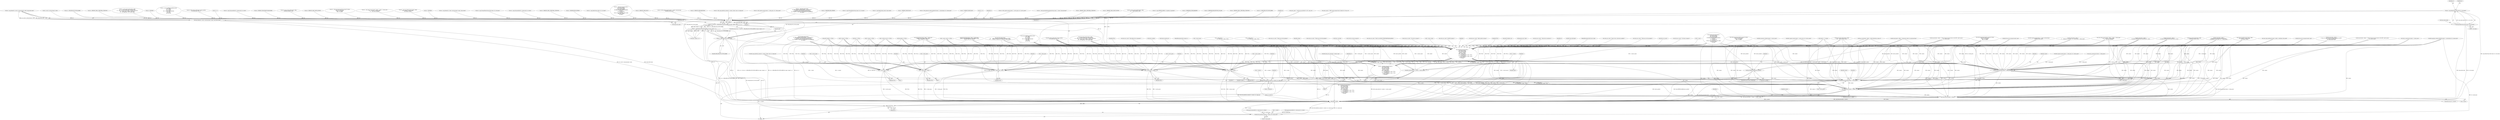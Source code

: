digraph "0_heimdal_1a6a6e462dc2ac6111f9e02c6852ddec4849b887@API" {
"1002121" [label="(Call,ret = copy_Realm(&rep.ticket.realm, &r->ek.srealm))"];
"1002123" [label="(Call,copy_Realm(&rep.ticket.realm, &r->ek.srealm))"];
"1001074" [label="(Call,copy_Realm(&r->server->entry.principal->realm, &rep.ticket.realm))"];
"1002491" [label="(Call,ret != 0)"];
"1002490" [label="(Call,ret != 0 && ret != HDB_ERR_NOT_FOUND_HERE && reply->length == 0)"];
"1002495" [label="(Call,ret != HDB_ERR_NOT_FOUND_HERE)"];
"1002494" [label="(Call,ret != HDB_ERR_NOT_FOUND_HERE && reply->length == 0)"];
"1002506" [label="(Call,_kdc_fast_mk_error(context, r,\n \t\t\t\t &error_method,\n \t\t\t\t r->armor_crypto,\n \t\t\t\t &req->req_body,\n \t\t\t\t ret, r->e_text,\n \t\t\t\t r->server_princ,\n\t\t\t\t r->client_princ ?\n                                     &r->client_princ->name : NULL,\n\t\t\t\t r->client_princ ?\n                                     &r->client_princ->realm : NULL,\n \t\t\t\t NULL, NULL,\n \t\t\t\t reply))"];
"1002504" [label="(Call,ret = _kdc_fast_mk_error(context, r,\n \t\t\t\t &error_method,\n \t\t\t\t r->armor_crypto,\n \t\t\t\t &req->req_body,\n \t\t\t\t ret, r->e_text,\n \t\t\t\t r->server_princ,\n\t\t\t\t r->client_princ ?\n                                     &r->client_princ->name : NULL,\n\t\t\t\t r->client_princ ?\n                                     &r->client_princ->realm : NULL,\n \t\t\t\t NULL, NULL,\n \t\t\t\t reply))"];
"1002696" [label="(Return,return ret;)"];
"1002573" [label="(Call,free_METHOD_DATA(&error_method))"];
"1002592" [label="(Call,krb5_free_principal(context, r->client_princ))"];
"1002621" [label="(Call,krb5_free_principal(context, r->server_princ))"];
"1002649" [label="(Call,_kdc_free_ent(context, r->client))"];
"1002658" [label="(Call,_kdc_free_ent(context, r->server))"];
"1002597" [label="(Call,r->client_princ = NULL)"];
"1002611" [label="(Call,r->client_name = NULL)"];
"1002626" [label="(Call,r->server_princ = NULL)"];
"1002640" [label="(Call,r->server_name = NULL)"];
"1002668" [label="(Call,krb5_crypto_destroy(r->context, r->armor_crypto))"];
"1002680" [label="(Call,krb5_free_keyblock_contents(r->context, &r->reply_key))"];
"1002688" [label="(Call,krb5_free_keyblock_contents(r->context, &r->session_key))"];
"1002675" [label="(Call,r->armor_crypto = NULL)"];
"1002549" [label="(Identifier,reply)"];
"1000778" [label="(Call,ret = krb5_padata_add(context, &error_method,\n\t\t\t\t  pat[n].type, NULL, 0))"];
"1002620" [label="(Block,)"];
"1002599" [label="(Identifier,r)"];
"1002547" [label="(Identifier,NULL)"];
"1002496" [label="(Identifier,ret)"];
"1002503" [label="(Block,)"];
"1002668" [label="(Call,krb5_crypto_destroy(r->context, r->armor_crypto))"];
"1000270" [label="(Call,kdc_log(context, config, 0,\n\t\t\"AS-REQ malformed server name from %s\", from))"];
"1002124" [label="(Call,&rep.ticket.realm)"];
"1000868" [label="(Call,ckey == NULL)"];
"1002592" [label="(Call,krb5_free_principal(context, r->client_princ))"];
"1000945" [label="(Call,_kdc_get_preferred_key(context, config,\n\t\t\t\t r->server, r->server_name,\n\t\t\t\t &setype, &skey))"];
"1002630" [label="(Identifier,NULL)"];
"1000131" [label="(Block,)"];
"1001284" [label="(Call,_kdc_check_addresses(context, config, b->addresses, from_addr))"];
"1002495" [label="(Call,ret != HDB_ERR_NOT_FOUND_HERE)"];
"1000568" [label="(Call,ret = KRB5KDC_ERR_S_PRINCIPAL_UNKNOWN)"];
"1001190" [label="(Call,ret = KRB5KDC_ERR_POLICY)"];
"1002504" [label="(Call,ret = _kdc_fast_mk_error(context, r,\n \t\t\t\t &error_method,\n \t\t\t\t r->armor_crypto,\n \t\t\t\t &req->req_body,\n \t\t\t\t ret, r->e_text,\n \t\t\t\t r->server_princ,\n\t\t\t\t r->client_princ ?\n                                     &r->client_princ->name : NULL,\n\t\t\t\t r->client_princ ?\n                                     &r->client_princ->realm : NULL,\n \t\t\t\t NULL, NULL,\n \t\t\t\t reply))"];
"1000253" [label="(Call,ret == 0)"];
"1000355" [label="(Call,kdc_log(context, config, 0, \"Anonymous ticket w/o anonymous flag\"))"];
"1002593" [label="(Identifier,context)"];
"1002492" [label="(Identifier,ret)"];
"1002192" [label="(Call,krb5_generate_random_keyblock(context, r->sessionetype, &r->session_key))"];
"1002647" [label="(Identifier,r)"];
"1001075" [label="(Call,&r->server->entry.principal->realm)"];
"1002238" [label="(Call,copy_EncryptionKey(&r->session_key, &r->ek.key))"];
"1000256" [label="(Call,ret = krb5_unparse_name(context, r->server_princ, &r->server_name))"];
"1001048" [label="(Call,ret = _krb5_principal2principalname(&rep.cname, r->client->entry.principal))"];
"1000377" [label="(Call,ret = KRB5KDC_ERR_C_PRINCIPAL_UNKNOWN)"];
"1002216" [label="(Call,ret = KRB5KDC_ERR_CLIENT_NOTYET)"];
"1000406" [label="(Call,kdc_log(context, config, 5, \"client %s does not have secrets at this KDC, need to proxy\",\n\t\tr->client_name))"];
"1002689" [label="(Call,r->context)"];
"1002696" [label="(Return,return ret;)"];
"1000842" [label="(Call,ret = get_pa_etype_info2(context, config,\n\t\t\t\t     &error_method, ckey))"];
"1002635" [label="(Block,)"];
"1000427" [label="(Call,krb5_unparse_name(context, r->client->entry.principal,\n\t\t\t\t&fixed_client_name))"];
"1002498" [label="(Call,reply->length == 0)"];
"1002640" [label="(Call,r->server_name = NULL)"];
"1002697" [label="(Identifier,ret)"];
"1002612" [label="(Call,r->client_name)"];
"1001292" [label="(Call,_kdc_set_e_text(r, \"Bad address list in requested\"))"];
"1000796" [label="(Call,_kdc_find_etype(context,\n\t\t\t      config->preauth_use_strongest_session_key, TRUE,\n\t\t\t      r->client, b->etype.val, b->etype.len, NULL, &ckey))"];
"1002641" [label="(Call,r->server_name)"];
"1002274" [label="(Call,ret = copy_METHOD_DATA(&r->outpadata, rep.padata))"];
"1000844" [label="(Call,get_pa_etype_info2(context, config,\n\t\t\t\t     &error_method, ckey))"];
"1002509" [label="(Call,&error_method)"];
"1001295" [label="(Call,ret = KRB5KRB_AP_ERR_BADADDR)"];
"1002122" [label="(Identifier,ret)"];
"1002604" [label="(Identifier,r)"];
"1002651" [label="(Call,r->client)"];
"1002601" [label="(Identifier,NULL)"];
"1000855" [label="(Call,require_preauth_p(r))"];
"1002479" [label="(Call,ret = KRB5KRB_ERR_RESPONSE_TOO_BIG)"];
"1000126" [label="(MethodParameterIn,kdc_request_t r)"];
"1000509" [label="(Call,ret = KRB5KDC_ERR_C_PRINCIPAL_UNKNOWN)"];
"1002321" [label="(Call,_kdc_add_KRB5SignedPath(context,\n\t\t\t\t  config,\n\t\t\t\t  r->server,\n\t\t\t\t  setype,\n\t\t\t\t  r->client->entry.principal,\n\t\t\t\t  NULL,\n\t\t\t\t  NULL,\n\t\t\t\t  &r->et))"];
"1002137" [label="(Identifier,ret)"];
"1000360" [label="(Call,ret = KRB5KDC_ERR_C_PRINCIPAL_UNKNOWN)"];
"1002411" [label="(Call,ret = _kdc_encode_reply(context, config,\n\t\t\t    r->armor_crypto, req->req_body.nonce,\n\t\t\t    &rep, &r->et, &r->ek, setype, r->server->entry.kvno,\n\t\t\t    &skey->key, r->client->entry.kvno,\n\t\t\t    &r->reply_key, 0, &r->e_text, reply))"];
"1000574" [label="(Call,_kdc_find_etype(context,\n\t\t\t  krb5_principal_is_krbtgt(context, r->server_princ) ?\n\t\t\t  config->tgt_use_strongest_session_key :\n\t\t\t  config->svc_use_strongest_session_key, FALSE,\n\t\t\t  r->client, b->etype.val, b->etype.len, &r->sessionetype,\n\t\t\t  NULL))"];
"1002574" [label="(Call,&error_method)"];
"1002405" [label="(Call,krb5_free_error_message(r->context, msg))"];
"1002270" [label="(Call,ret = ENOMEM)"];
"1002522" [label="(Call,r->server_princ)"];
"1000239" [label="(Call,_krb5_principalname2krb5_principal (context,\n\t\t\t\t\t\t  &r->server_princ,\n\t\t\t\t\t\t  *(b->sname),\n\t\t\t\t\t\t  b->realm))"];
"1002680" [label="(Call,krb5_free_keyblock_contents(r->context, &r->reply_key))"];
"1002491" [label="(Call,ret != 0)"];
"1002656" [label="(Identifier,r)"];
"1002623" [label="(Call,r->server_princ)"];
"1002665" [label="(Identifier,r)"];
"1002525" [label="(Call,r->client_princ ?\n                                     &r->client_princ->name : NULL)"];
"1002597" [label="(Call,r->client_princ = NULL)"];
"1002690" [label="(Identifier,r)"];
"1001074" [label="(Call,copy_Realm(&r->server->entry.principal->realm, &rep.ticket.realm))"];
"1000455" [label="(Call,_kdc_fast_mk_error(context, r,\n\t\t\t\t &error_method,\n\t\t\t\t r->armor_crypto,\n\t\t\t\t &req->req_body,\n\t\t\t\t KRB5_KDC_ERR_WRONG_REALM,\n\t\t\t\t NULL,\n\t\t\t\t r->server_princ,\n\t\t\t\t NULL,\n\t\t\t\t &r->client->entry.principal->realm,\n\t\t\t\t NULL, NULL,\n\t\t\t\t reply))"];
"1002536" [label="(Call,r->client_princ ?\n                                     &r->client_princ->realm : NULL)"];
"1002319" [label="(Call,ret = _kdc_add_KRB5SignedPath(context,\n\t\t\t\t  config,\n\t\t\t\t  r->server,\n\t\t\t\t  setype,\n\t\t\t\t  r->client->entry.principal,\n\t\t\t\t  NULL,\n\t\t\t\t  NULL,\n\t\t\t\t  &r->et))"];
"1001275" [label="(Call,_kdc_set_e_text(r, \"Ticket may not be postdate\"))"];
"1002606" [label="(Block,)"];
"1000533" [label="(Call,ret == HDB_ERR_NOT_FOUND_HERE)"];
"1000133" [label="(Call,context = r->context)"];
"1000652" [label="(Call,pat[n].validate == NULL)"];
"1002675" [label="(Call,r->armor_crypto = NULL)"];
"1002489" [label="(ControlStructure,if (ret != 0 && ret != HDB_ERR_NOT_FOUND_HERE && reply->length == 0))"];
"1002598" [label="(Call,r->client_princ)"];
"1002507" [label="(Identifier,context)"];
"1002497" [label="(Identifier,HDB_ERR_NOT_FOUND_HERE)"];
"1000312" [label="(Call,krb5_unparse_name(context, r->client_princ, &r->client_name))"];
"1002622" [label="(Identifier,context)"];
"1000711" [label="(Call,ret != 0)"];
"1001187" [label="(Call,_kdc_set_e_text(r, \"Ticket may not be forwardable\"))"];
"1002514" [label="(Call,&req->req_body)"];
"1002220" [label="(Call,ret = copy_EncryptionKey(&r->session_key, &r->et.key))"];
"1002660" [label="(Call,r->server)"];
"1002698" [label="(MethodReturn,RET)"];
"1000860" [label="(Call,ret = KRB5KDC_ERR_PREAUTH_REQUIRED)"];
"1000192" [label="(Call,_kdc_fast_unwrap_request(r))"];
"1000278" [label="(Call,b->cname == NULL)"];
"1000831" [label="(Call,ret = get_pa_etype_info(context, config,\n\t\t\t\t\t&error_method, ckey))"];
"1002591" [label="(Block,)"];
"1002684" [label="(Call,&r->reply_key)"];
"1000383" [label="(Call,_kdc_db_fetch(context, config, r->client_princ,\n\t\t\tHDB_F_GET_CLIENT | flags, NULL,\n\t\t\t&r->clientdb, &r->client))"];
"1002650" [label="(Identifier,context)"];
"1002399" [label="(Call,_kdc_r_log(r, 0, \"add_enc_pa_rep failed: %s: %d\", msg, ret))"];
"1002553" [label="(JumpTarget,out2:)"];
"1000863" [label="(Call,_kdc_set_e_text(r, \"Need to use PA-ENC-TIMESTAMP/PA-PK-AS-REQ\"))"];
"1002569" [label="(ControlStructure,if (error_method.len))"];
"1002264" [label="(Call,rep.padata == NULL)"];
"1002692" [label="(Call,&r->session_key)"];
"1000889" [label="(Call,krb5_copy_keyblock_contents(r->context, &ckey->key, &r->reply_key))"];
"1002669" [label="(Call,r->context)"];
"1002682" [label="(Identifier,r)"];
"1000294" [label="(Call,_krb5_principalname2krb5_principal (context,\n\t\t\t\t\t\t  &r->client_princ,\n\t\t\t\t\t\t  *(b->cname),\n\t\t\t\t\t\t  b->realm))"];
"1002490" [label="(Call,ret != 0 && ret != HDB_ERR_NOT_FOUND_HERE && reply->length == 0)"];
"1002344" [label="(Call,log_as_req(context, config, r->reply_key.keytype, setype, b))"];
"1000675" [label="(Call,kdc_log(context, config, 5,\n\t\t    \"Looking for %s pa-data -- %s\", pat[n].name, r->client_name))"];
"1000872" [label="(Call,ret = KRB5KDC_ERR_CLIENT_NOTYET)"];
"1000292" [label="(Call,ret = _krb5_principalname2krb5_principal (context,\n\t\t\t\t\t\t  &r->client_princ,\n\t\t\t\t\t\t  *(b->cname),\n\t\t\t\t\t\t  b->realm))"];
"1000232" [label="(Call,_kdc_set_e_text(r, \"No server in request\"))"];
"1002645" [label="(ControlStructure,if (r->client))"];
"1000324" [label="(Call,kdc_log(context, config, 0,\n\t\t\"AS-REQ malformed client name from %s\", from))"];
"1000920" [label="(Call,ret = _kdc_check_access(context, config, r->client, r->client_name,\n\t\t\t    r->server, r->server_name,\n\t\t\t    req, &error_method))"];
"1002649" [label="(Call,_kdc_free_ent(context, r->client))"];
"1000943" [label="(Call,ret = _kdc_get_preferred_key(context, config,\n\t\t\t\t r->server, r->server_name,\n\t\t\t\t &setype, &skey))"];
"1002511" [label="(Call,r->armor_crypto)"];
"1001708" [label="(Call,ret = ENOMEM)"];
"1002618" [label="(Identifier,r)"];
"1000577" [label="(Call,krb5_principal_is_krbtgt(context, r->server_princ))"];
"1002659" [label="(Identifier,context)"];
"1000993" [label="(Call,_kdc_set_e_text(r, \"Bad KDC options\"))"];
"1001028" [label="(Call,ret = copy_Realm(&r->client->entry.principal->realm, &rep.crealm))"];
"1002139" [label="(Call,ret = copy_PrincipalName(&rep.ticket.sname, &r->ek.sname))"];
"1002236" [label="(Call,ret = copy_EncryptionKey(&r->session_key, &r->ek.key))"];
"1000197" [label="(Call,_kdc_r_log(r, 0, \"FAST unwrap request from %s failed: %d\", from, ret))"];
"1002508" [label="(Identifier,r)"];
"1000662" [label="(Call,r->armor_crypto == NULL)"];
"1000369" [label="(Call,kdc_log(context, config, 0,\n\t\t\"Request for a anonymous ticket with non \"\n\t\t\"anonymous client name: %s\", r->client_name))"];
"1002594" [label="(Call,r->client_princ)"];
"1002493" [label="(Literal,0)"];
"1000229" [label="(Call,ret = KRB5KRB_ERR_GENERIC)"];
"1002611" [label="(Call,r->client_name = NULL)"];
"1001315" [label="(Call,ret = copy_Realm(&rep.crealm, &r->et.crealm))"];
"1002579" [label="(Identifier,r)"];
"1002679" [label="(Identifier,NULL)"];
"1001072" [label="(Call,ret = copy_Realm(&r->server->entry.principal->realm, &rep.ticket.realm))"];
"1002500" [label="(Identifier,reply)"];
"1002482" [label="(Call,_kdc_set_e_text(r, \"Reply packet too large\"))"];
"1002628" [label="(Identifier,r)"];
"1002654" [label="(ControlStructure,if (r->server))"];
"1002548" [label="(Identifier,NULL)"];
"1000707" [label="(Call,pat[n].validate(r, pa))"];
"1000453" [label="(Call,ret = _kdc_fast_mk_error(context, r,\n\t\t\t\t &error_method,\n\t\t\t\t r->armor_crypto,\n\t\t\t\t &req->req_body,\n\t\t\t\t KRB5_KDC_ERR_WRONG_REALM,\n\t\t\t\t NULL,\n\t\t\t\t r->server_princ,\n\t\t\t\t NULL,\n\t\t\t\t &r->client->entry.principal->realm,\n\t\t\t\t NULL, NULL,\n\t\t\t\t reply))"];
"1001234" [label="(Call,ret = KRB5KDC_ERR_POLICY)"];
"1000258" [label="(Call,krb5_unparse_name(context, r->server_princ, &r->server_name))"];
"1001698" [label="(Call,r->ek.last_req.val == NULL)"];
"1000833" [label="(Call,get_pa_etype_info(context, config,\n\t\t\t\t\t&error_method, ckey))"];
"1002292" [label="(Call,generate_pac(r, skey))"];
"1002551" [label="(Identifier,ret)"];
"1002621" [label="(Call,krb5_free_principal(context, r->server_princ))"];
"1000425" [label="(Call,ret = krb5_unparse_name(context, r->client->entry.principal,\n\t\t\t\t&fixed_client_name))"];
"1002676" [label="(Call,r->armor_crypto)"];
"1000990" [label="(Call,ret = KRB5KDC_ERR_BADOPTION)"];
"1000223" [label="(Call,b->sname == NULL)"];
"1002677" [label="(Identifier,r)"];
"1000565" [label="(Call,krb5_free_error_message(context, msg))"];
"1002123" [label="(Call,copy_Realm(&rep.ticket.realm, &r->ek.srealm))"];
"1000610" [label="(Call,kdc_log(context, config, 0,\n\t\t\"Client (%s) from %s has no common enctypes with KDC \"\n\t\t\"to use for the session key\",\n\t\tr->client_name, from))"];
"1002121" [label="(Call,ret = copy_Realm(&rep.ticket.realm, &r->ek.srealm))"];
"1002130" [label="(Call,&r->ek.srealm)"];
"1002213" [label="(Call,_kdc_set_e_text(r, \"Client have no reply key\"))"];
"1002518" [label="(Identifier,ret)"];
"1002477" [label="(Call,krb5_data_free(reply))"];
"1002627" [label="(Call,r->server_princ)"];
"1002222" [label="(Call,copy_EncryptionKey(&r->session_key, &r->et.key))"];
"1000887" [label="(Call,ret = krb5_copy_keyblock_contents(r->context, &ckey->key, &r->reply_key))"];
"1001085" [label="(Call,&rep.ticket.realm)"];
"1000506" [label="(Call,krb5_free_error_message(context, msg))"];
"1000402" [label="(Call,ret == HDB_ERR_NOT_FOUND_HERE)"];
"1002688" [label="(Call,krb5_free_keyblock_contents(r->context, &r->session_key))"];
"1000310" [label="(Call,ret = krb5_unparse_name(context, r->client_princ, &r->client_name))"];
"1000515" [label="(Call,_kdc_db_fetch(context, config, r->server_princ,\n\t\t\tHDB_F_GET_SERVER|HDB_F_GET_KRBTGT | flags,\n\t\t\tNULL, NULL, &r->server))"];
"1002672" [label="(Call,r->armor_crypto)"];
"1000922" [label="(Call,_kdc_check_access(context, config, r->client, r->client_name,\n\t\t\t    r->server, r->server_name,\n\t\t\t    req, &error_method))"];
"1002573" [label="(Call,free_METHOD_DATA(&error_method))"];
"1002626" [label="(Call,r->server_princ = NULL)"];
"1000572" [label="(Call,ret = _kdc_find_etype(context,\n\t\t\t  krb5_principal_is_krbtgt(context, r->server_princ) ?\n\t\t\t  config->tgt_use_strongest_session_key :\n\t\t\t  config->svc_use_strongest_session_key, FALSE,\n\t\t\t  r->client, b->etype.val, b->etype.len, &r->sessionetype,\n\t\t\t  NULL))"];
"1000780" [label="(Call,krb5_padata_add(context, &error_method,\n\t\t\t\t  pat[n].type, NULL, 0))"];
"1000284" [label="(Call,ret = KRB5KRB_ERR_GENERIC)"];
"1002506" [label="(Call,_kdc_fast_mk_error(context, r,\n \t\t\t\t &error_method,\n \t\t\t\t r->armor_crypto,\n \t\t\t\t &req->req_body,\n \t\t\t\t ret, r->e_text,\n \t\t\t\t r->server_princ,\n\t\t\t\t r->client_princ ?\n                                     &r->client_princ->name : NULL,\n\t\t\t\t r->client_princ ?\n                                     &r->client_princ->realm : NULL,\n \t\t\t\t NULL, NULL,\n \t\t\t\t reply))"];
"1002644" [label="(Identifier,NULL)"];
"1002413" [label="(Call,_kdc_encode_reply(context, config,\n\t\t\t    r->armor_crypto, req->req_body.nonce,\n\t\t\t    &rep, &r->et, &r->ek, setype, r->server->entry.kvno,\n\t\t\t    &skey->key, r->client->entry.kvno,\n\t\t\t    &r->reply_key, 0, &r->e_text, reply))"];
"1002667" [label="(Block,)"];
"1000537" [label="(Call,kdc_log(context, config, 5, \"target %s does not have secrets at this KDC, need to proxy\",\n\t\tr->server_name))"];
"1001299" [label="(Call,ret = copy_PrincipalName(&rep.cname, &r->et.cname))"];
"1002633" [label="(Identifier,r)"];
"1000344" [label="(Call,_kdc_is_anonymous(context, r->client_princ))"];
"1000127" [label="(MethodParameterIn,krb5_data *reply)"];
"1001008" [label="(Call,_kdc_is_anonymous(context, r->client_princ))"];
"1000875" [label="(Call,_kdc_set_e_text(r, \"Doesn't have a client key available\"))"];
"1002658" [label="(Call,_kdc_free_ent(context, r->server))"];
"1001231" [label="(Call,_kdc_set_e_text(r, \"Ticket may not be proxiable\"))"];
"1001018" [label="(Call,ret = copy_Realm(&anon_realm, &rep.crealm))"];
"1002386" [label="(Call,add_enc_pa_rep(r))"];
"1001278" [label="(Call,ret = KRB5KDC_ERR_POLICY)"];
"1002494" [label="(Call,ret != HDB_ERR_NOT_FOUND_HERE && reply->length == 0)"];
"1002505" [label="(Identifier,ret)"];
"1000287" [label="(Call,_kdc_set_e_text(r, \"No client in request\"))"];
"1002681" [label="(Call,r->context)"];
"1002519" [label="(Call,r->e_text)"];
"1002615" [label="(Identifier,NULL)"];
"1002190" [label="(Call,ret = krb5_generate_random_keyblock(context, r->sessionetype, &r->session_key))"];
"1002121" -> "1000131"  [label="AST: "];
"1002121" -> "1002123"  [label="CFG: "];
"1002122" -> "1002121"  [label="AST: "];
"1002123" -> "1002121"  [label="AST: "];
"1002137" -> "1002121"  [label="CFG: "];
"1002121" -> "1002698"  [label="DDG: copy_Realm(&rep.ticket.realm, &r->ek.srealm)"];
"1002123" -> "1002121"  [label="DDG: &rep.ticket.realm"];
"1002123" -> "1002121"  [label="DDG: &r->ek.srealm"];
"1002121" -> "1002491"  [label="DDG: ret"];
"1002123" -> "1002130"  [label="CFG: "];
"1002124" -> "1002123"  [label="AST: "];
"1002130" -> "1002123"  [label="AST: "];
"1002123" -> "1002698"  [label="DDG: &rep.ticket.realm"];
"1002123" -> "1002698"  [label="DDG: &r->ek.srealm"];
"1001074" -> "1002123"  [label="DDG: &rep.ticket.realm"];
"1001074" -> "1001072"  [label="AST: "];
"1001074" -> "1001085"  [label="CFG: "];
"1001075" -> "1001074"  [label="AST: "];
"1001085" -> "1001074"  [label="AST: "];
"1001072" -> "1001074"  [label="CFG: "];
"1001074" -> "1002698"  [label="DDG: &r->server->entry.principal->realm"];
"1001074" -> "1002698"  [label="DDG: &rep.ticket.realm"];
"1001074" -> "1001072"  [label="DDG: &r->server->entry.principal->realm"];
"1001074" -> "1001072"  [label="DDG: &rep.ticket.realm"];
"1002491" -> "1002490"  [label="AST: "];
"1002491" -> "1002493"  [label="CFG: "];
"1002492" -> "1002491"  [label="AST: "];
"1002493" -> "1002491"  [label="AST: "];
"1002496" -> "1002491"  [label="CFG: "];
"1002490" -> "1002491"  [label="CFG: "];
"1002491" -> "1002698"  [label="DDG: ret"];
"1002491" -> "1002490"  [label="DDG: ret"];
"1002491" -> "1002490"  [label="DDG: 0"];
"1000842" -> "1002491"  [label="DDG: ret"];
"1000711" -> "1002491"  [label="DDG: ret"];
"1000292" -> "1002491"  [label="DDG: ret"];
"1000872" -> "1002491"  [label="DDG: ret"];
"1000831" -> "1002491"  [label="DDG: ret"];
"1000533" -> "1002491"  [label="DDG: ret"];
"1000377" -> "1002491"  [label="DDG: ret"];
"1000256" -> "1002491"  [label="DDG: ret"];
"1000509" -> "1002491"  [label="DDG: ret"];
"1000778" -> "1002491"  [label="DDG: ret"];
"1000860" -> "1002491"  [label="DDG: ret"];
"1000197" -> "1002491"  [label="DDG: ret"];
"1001048" -> "1002491"  [label="DDG: ret"];
"1000284" -> "1002491"  [label="DDG: ret"];
"1000360" -> "1002491"  [label="DDG: ret"];
"1000568" -> "1002491"  [label="DDG: ret"];
"1001708" -> "1002491"  [label="DDG: ret"];
"1002274" -> "1002491"  [label="DDG: ret"];
"1000920" -> "1002491"  [label="DDG: ret"];
"1001295" -> "1002491"  [label="DDG: ret"];
"1000310" -> "1002491"  [label="DDG: ret"];
"1000990" -> "1002491"  [label="DDG: ret"];
"1000253" -> "1002491"  [label="DDG: ret"];
"1002216" -> "1002491"  [label="DDG: ret"];
"1001072" -> "1002491"  [label="DDG: ret"];
"1001315" -> "1002491"  [label="DDG: ret"];
"1001190" -> "1002491"  [label="DDG: ret"];
"1002220" -> "1002491"  [label="DDG: ret"];
"1002190" -> "1002491"  [label="DDG: ret"];
"1000425" -> "1002491"  [label="DDG: ret"];
"1001299" -> "1002491"  [label="DDG: ret"];
"1000402" -> "1002491"  [label="DDG: ret"];
"1001018" -> "1002491"  [label="DDG: ret"];
"1002319" -> "1002491"  [label="DDG: ret"];
"1002139" -> "1002491"  [label="DDG: ret"];
"1000943" -> "1002491"  [label="DDG: ret"];
"1002270" -> "1002491"  [label="DDG: ret"];
"1002479" -> "1002491"  [label="DDG: ret"];
"1002399" -> "1002491"  [label="DDG: ret"];
"1000887" -> "1002491"  [label="DDG: ret"];
"1001234" -> "1002491"  [label="DDG: ret"];
"1001278" -> "1002491"  [label="DDG: ret"];
"1000229" -> "1002491"  [label="DDG: ret"];
"1001028" -> "1002491"  [label="DDG: ret"];
"1000572" -> "1002491"  [label="DDG: ret"];
"1002236" -> "1002491"  [label="DDG: ret"];
"1002411" -> "1002491"  [label="DDG: ret"];
"1000453" -> "1002491"  [label="DDG: ret"];
"1002491" -> "1002495"  [label="DDG: ret"];
"1002491" -> "1002506"  [label="DDG: ret"];
"1002491" -> "1002696"  [label="DDG: ret"];
"1002490" -> "1002489"  [label="AST: "];
"1002490" -> "1002494"  [label="CFG: "];
"1002494" -> "1002490"  [label="AST: "];
"1002505" -> "1002490"  [label="CFG: "];
"1002553" -> "1002490"  [label="CFG: "];
"1002490" -> "1002698"  [label="DDG: ret != 0 && ret != HDB_ERR_NOT_FOUND_HERE && reply->length == 0"];
"1002490" -> "1002698"  [label="DDG: ret != HDB_ERR_NOT_FOUND_HERE && reply->length == 0"];
"1002490" -> "1002698"  [label="DDG: ret != 0"];
"1002494" -> "1002490"  [label="DDG: ret != HDB_ERR_NOT_FOUND_HERE"];
"1002494" -> "1002490"  [label="DDG: reply->length == 0"];
"1002495" -> "1002494"  [label="AST: "];
"1002495" -> "1002497"  [label="CFG: "];
"1002496" -> "1002495"  [label="AST: "];
"1002497" -> "1002495"  [label="AST: "];
"1002500" -> "1002495"  [label="CFG: "];
"1002494" -> "1002495"  [label="CFG: "];
"1002495" -> "1002698"  [label="DDG: ret"];
"1002495" -> "1002698"  [label="DDG: HDB_ERR_NOT_FOUND_HERE"];
"1002495" -> "1002494"  [label="DDG: ret"];
"1002495" -> "1002494"  [label="DDG: HDB_ERR_NOT_FOUND_HERE"];
"1000402" -> "1002495"  [label="DDG: HDB_ERR_NOT_FOUND_HERE"];
"1000533" -> "1002495"  [label="DDG: HDB_ERR_NOT_FOUND_HERE"];
"1002495" -> "1002506"  [label="DDG: ret"];
"1002495" -> "1002696"  [label="DDG: ret"];
"1002494" -> "1002498"  [label="CFG: "];
"1002498" -> "1002494"  [label="AST: "];
"1002494" -> "1002698"  [label="DDG: ret != HDB_ERR_NOT_FOUND_HERE"];
"1002494" -> "1002698"  [label="DDG: reply->length == 0"];
"1002498" -> "1002494"  [label="DDG: reply->length"];
"1002498" -> "1002494"  [label="DDG: 0"];
"1002506" -> "1002504"  [label="AST: "];
"1002506" -> "1002549"  [label="CFG: "];
"1002507" -> "1002506"  [label="AST: "];
"1002508" -> "1002506"  [label="AST: "];
"1002509" -> "1002506"  [label="AST: "];
"1002511" -> "1002506"  [label="AST: "];
"1002514" -> "1002506"  [label="AST: "];
"1002518" -> "1002506"  [label="AST: "];
"1002519" -> "1002506"  [label="AST: "];
"1002522" -> "1002506"  [label="AST: "];
"1002525" -> "1002506"  [label="AST: "];
"1002536" -> "1002506"  [label="AST: "];
"1002547" -> "1002506"  [label="AST: "];
"1002548" -> "1002506"  [label="AST: "];
"1002549" -> "1002506"  [label="AST: "];
"1002504" -> "1002506"  [label="CFG: "];
"1002506" -> "1002698"  [label="DDG: r->e_text"];
"1002506" -> "1002698"  [label="DDG: r->armor_crypto"];
"1002506" -> "1002698"  [label="DDG: r"];
"1002506" -> "1002698"  [label="DDG: &error_method"];
"1002506" -> "1002698"  [label="DDG: reply"];
"1002506" -> "1002698"  [label="DDG: &req->req_body"];
"1002506" -> "1002698"  [label="DDG: NULL"];
"1002506" -> "1002698"  [label="DDG: context"];
"1002506" -> "1002698"  [label="DDG: r->server_princ"];
"1002506" -> "1002698"  [label="DDG: r->client_princ ?\n                                     &r->client_princ->realm : NULL"];
"1002506" -> "1002698"  [label="DDG: r->client_princ ?\n                                     &r->client_princ->name : NULL"];
"1002506" -> "1002504"  [label="DDG: &req->req_body"];
"1002506" -> "1002504"  [label="DDG: ret"];
"1002506" -> "1002504"  [label="DDG: reply"];
"1002506" -> "1002504"  [label="DDG: r->e_text"];
"1002506" -> "1002504"  [label="DDG: NULL"];
"1002506" -> "1002504"  [label="DDG: context"];
"1002506" -> "1002504"  [label="DDG: r->client_princ ?\n                                     &r->client_princ->name : NULL"];
"1002506" -> "1002504"  [label="DDG: r->client_princ ?\n                                     &r->client_princ->realm : NULL"];
"1002506" -> "1002504"  [label="DDG: &error_method"];
"1002506" -> "1002504"  [label="DDG: r->server_princ"];
"1002506" -> "1002504"  [label="DDG: r->armor_crypto"];
"1002506" -> "1002504"  [label="DDG: r"];
"1000427" -> "1002506"  [label="DDG: context"];
"1000675" -> "1002506"  [label="DDG: context"];
"1000833" -> "1002506"  [label="DDG: context"];
"1000833" -> "1002506"  [label="DDG: &error_method"];
"1000780" -> "1002506"  [label="DDG: context"];
"1000780" -> "1002506"  [label="DDG: &error_method"];
"1000780" -> "1002506"  [label="DDG: NULL"];
"1000369" -> "1002506"  [label="DDG: context"];
"1000506" -> "1002506"  [label="DDG: context"];
"1000565" -> "1002506"  [label="DDG: context"];
"1001008" -> "1002506"  [label="DDG: context"];
"1001284" -> "1002506"  [label="DDG: context"];
"1000922" -> "1002506"  [label="DDG: context"];
"1000922" -> "1002506"  [label="DDG: &error_method"];
"1000294" -> "1002506"  [label="DDG: context"];
"1000324" -> "1002506"  [label="DDG: context"];
"1002192" -> "1002506"  [label="DDG: context"];
"1000455" -> "1002506"  [label="DDG: context"];
"1000455" -> "1002506"  [label="DDG: r"];
"1000455" -> "1002506"  [label="DDG: &error_method"];
"1000455" -> "1002506"  [label="DDG: r->armor_crypto"];
"1000455" -> "1002506"  [label="DDG: &req->req_body"];
"1000455" -> "1002506"  [label="DDG: r->server_princ"];
"1000455" -> "1002506"  [label="DDG: NULL"];
"1000455" -> "1002506"  [label="DDG: reply"];
"1000796" -> "1002506"  [label="DDG: context"];
"1000796" -> "1002506"  [label="DDG: NULL"];
"1000355" -> "1002506"  [label="DDG: context"];
"1002344" -> "1002506"  [label="DDG: context"];
"1000406" -> "1002506"  [label="DDG: context"];
"1000945" -> "1002506"  [label="DDG: context"];
"1000610" -> "1002506"  [label="DDG: context"];
"1000133" -> "1002506"  [label="DDG: context"];
"1000537" -> "1002506"  [label="DDG: context"];
"1000844" -> "1002506"  [label="DDG: context"];
"1000844" -> "1002506"  [label="DDG: &error_method"];
"1002413" -> "1002506"  [label="DDG: context"];
"1002413" -> "1002506"  [label="DDG: r->armor_crypto"];
"1002413" -> "1002506"  [label="DDG: &r->e_text"];
"1002413" -> "1002506"  [label="DDG: reply"];
"1000270" -> "1002506"  [label="DDG: context"];
"1002321" -> "1002506"  [label="DDG: context"];
"1002321" -> "1002506"  [label="DDG: NULL"];
"1001231" -> "1002506"  [label="DDG: r"];
"1001187" -> "1002506"  [label="DDG: r"];
"1002386" -> "1002506"  [label="DDG: r"];
"1000707" -> "1002506"  [label="DDG: r"];
"1002213" -> "1002506"  [label="DDG: r"];
"1000863" -> "1002506"  [label="DDG: r"];
"1001275" -> "1002506"  [label="DDG: r"];
"1000875" -> "1002506"  [label="DDG: r"];
"1002292" -> "1002506"  [label="DDG: r"];
"1000855" -> "1002506"  [label="DDG: r"];
"1000197" -> "1002506"  [label="DDG: r"];
"1002482" -> "1002506"  [label="DDG: r"];
"1000232" -> "1002506"  [label="DDG: r"];
"1002399" -> "1002506"  [label="DDG: r"];
"1000192" -> "1002506"  [label="DDG: r"];
"1000993" -> "1002506"  [label="DDG: r"];
"1000287" -> "1002506"  [label="DDG: r"];
"1001292" -> "1002506"  [label="DDG: r"];
"1000126" -> "1002506"  [label="DDG: r"];
"1000662" -> "1002506"  [label="DDG: r->armor_crypto"];
"1000662" -> "1002506"  [label="DDG: NULL"];
"1000577" -> "1002506"  [label="DDG: r->server_princ"];
"1000258" -> "1002506"  [label="DDG: r->server_princ"];
"1000515" -> "1002506"  [label="DDG: r->server_princ"];
"1000515" -> "1002506"  [label="DDG: NULL"];
"1000239" -> "1002506"  [label="DDG: &r->server_princ"];
"1000278" -> "1002506"  [label="DDG: NULL"];
"1001698" -> "1002506"  [label="DDG: NULL"];
"1000223" -> "1002506"  [label="DDG: NULL"];
"1000383" -> "1002506"  [label="DDG: NULL"];
"1000868" -> "1002506"  [label="DDG: NULL"];
"1000652" -> "1002506"  [label="DDG: NULL"];
"1002264" -> "1002506"  [label="DDG: NULL"];
"1000574" -> "1002506"  [label="DDG: NULL"];
"1002477" -> "1002506"  [label="DDG: reply"];
"1000127" -> "1002506"  [label="DDG: reply"];
"1002506" -> "1002573"  [label="DDG: &error_method"];
"1002506" -> "1002592"  [label="DDG: context"];
"1002506" -> "1002597"  [label="DDG: NULL"];
"1002506" -> "1002611"  [label="DDG: NULL"];
"1002506" -> "1002621"  [label="DDG: context"];
"1002506" -> "1002621"  [label="DDG: r->server_princ"];
"1002506" -> "1002626"  [label="DDG: NULL"];
"1002506" -> "1002640"  [label="DDG: NULL"];
"1002506" -> "1002649"  [label="DDG: context"];
"1002506" -> "1002658"  [label="DDG: context"];
"1002506" -> "1002668"  [label="DDG: r->armor_crypto"];
"1002506" -> "1002675"  [label="DDG: NULL"];
"1002504" -> "1002503"  [label="AST: "];
"1002505" -> "1002504"  [label="AST: "];
"1002551" -> "1002504"  [label="CFG: "];
"1002504" -> "1002698"  [label="DDG: ret"];
"1002504" -> "1002698"  [label="DDG: _kdc_fast_mk_error(context, r,\n \t\t\t\t &error_method,\n \t\t\t\t r->armor_crypto,\n \t\t\t\t &req->req_body,\n \t\t\t\t ret, r->e_text,\n \t\t\t\t r->server_princ,\n\t\t\t\t r->client_princ ?\n                                     &r->client_princ->name : NULL,\n\t\t\t\t r->client_princ ?\n                                     &r->client_princ->realm : NULL,\n \t\t\t\t NULL, NULL,\n \t\t\t\t reply)"];
"1002504" -> "1002696"  [label="DDG: ret"];
"1002696" -> "1000131"  [label="AST: "];
"1002696" -> "1002697"  [label="CFG: "];
"1002697" -> "1002696"  [label="AST: "];
"1002698" -> "1002696"  [label="CFG: "];
"1002696" -> "1002698"  [label="DDG: <RET>"];
"1002697" -> "1002696"  [label="DDG: ret"];
"1002573" -> "1002569"  [label="AST: "];
"1002573" -> "1002574"  [label="CFG: "];
"1002574" -> "1002573"  [label="AST: "];
"1002579" -> "1002573"  [label="CFG: "];
"1002573" -> "1002698"  [label="DDG: free_METHOD_DATA(&error_method)"];
"1002573" -> "1002698"  [label="DDG: &error_method"];
"1000922" -> "1002573"  [label="DDG: &error_method"];
"1000780" -> "1002573"  [label="DDG: &error_method"];
"1000833" -> "1002573"  [label="DDG: &error_method"];
"1000455" -> "1002573"  [label="DDG: &error_method"];
"1000844" -> "1002573"  [label="DDG: &error_method"];
"1002592" -> "1002591"  [label="AST: "];
"1002592" -> "1002594"  [label="CFG: "];
"1002593" -> "1002592"  [label="AST: "];
"1002594" -> "1002592"  [label="AST: "];
"1002599" -> "1002592"  [label="CFG: "];
"1002592" -> "1002698"  [label="DDG: context"];
"1002592" -> "1002698"  [label="DDG: krb5_free_principal(context, r->client_princ)"];
"1000427" -> "1002592"  [label="DDG: context"];
"1000675" -> "1002592"  [label="DDG: context"];
"1000833" -> "1002592"  [label="DDG: context"];
"1000780" -> "1002592"  [label="DDG: context"];
"1000369" -> "1002592"  [label="DDG: context"];
"1000506" -> "1002592"  [label="DDG: context"];
"1000565" -> "1002592"  [label="DDG: context"];
"1001008" -> "1002592"  [label="DDG: context"];
"1001008" -> "1002592"  [label="DDG: r->client_princ"];
"1001284" -> "1002592"  [label="DDG: context"];
"1000922" -> "1002592"  [label="DDG: context"];
"1000294" -> "1002592"  [label="DDG: context"];
"1000294" -> "1002592"  [label="DDG: &r->client_princ"];
"1000324" -> "1002592"  [label="DDG: context"];
"1002192" -> "1002592"  [label="DDG: context"];
"1000455" -> "1002592"  [label="DDG: context"];
"1000796" -> "1002592"  [label="DDG: context"];
"1000355" -> "1002592"  [label="DDG: context"];
"1002344" -> "1002592"  [label="DDG: context"];
"1000406" -> "1002592"  [label="DDG: context"];
"1000945" -> "1002592"  [label="DDG: context"];
"1000610" -> "1002592"  [label="DDG: context"];
"1000133" -> "1002592"  [label="DDG: context"];
"1000537" -> "1002592"  [label="DDG: context"];
"1000844" -> "1002592"  [label="DDG: context"];
"1002413" -> "1002592"  [label="DDG: context"];
"1000270" -> "1002592"  [label="DDG: context"];
"1002321" -> "1002592"  [label="DDG: context"];
"1000312" -> "1002592"  [label="DDG: r->client_princ"];
"1000383" -> "1002592"  [label="DDG: r->client_princ"];
"1000344" -> "1002592"  [label="DDG: r->client_princ"];
"1002592" -> "1002621"  [label="DDG: context"];
"1002592" -> "1002649"  [label="DDG: context"];
"1002592" -> "1002658"  [label="DDG: context"];
"1002621" -> "1002620"  [label="AST: "];
"1002621" -> "1002623"  [label="CFG: "];
"1002622" -> "1002621"  [label="AST: "];
"1002623" -> "1002621"  [label="AST: "];
"1002628" -> "1002621"  [label="CFG: "];
"1002621" -> "1002698"  [label="DDG: krb5_free_principal(context, r->server_princ)"];
"1002621" -> "1002698"  [label="DDG: context"];
"1000427" -> "1002621"  [label="DDG: context"];
"1000675" -> "1002621"  [label="DDG: context"];
"1000833" -> "1002621"  [label="DDG: context"];
"1000780" -> "1002621"  [label="DDG: context"];
"1000369" -> "1002621"  [label="DDG: context"];
"1000506" -> "1002621"  [label="DDG: context"];
"1000565" -> "1002621"  [label="DDG: context"];
"1001008" -> "1002621"  [label="DDG: context"];
"1001284" -> "1002621"  [label="DDG: context"];
"1000922" -> "1002621"  [label="DDG: context"];
"1000294" -> "1002621"  [label="DDG: context"];
"1000324" -> "1002621"  [label="DDG: context"];
"1002192" -> "1002621"  [label="DDG: context"];
"1000455" -> "1002621"  [label="DDG: context"];
"1000455" -> "1002621"  [label="DDG: r->server_princ"];
"1000796" -> "1002621"  [label="DDG: context"];
"1000355" -> "1002621"  [label="DDG: context"];
"1002344" -> "1002621"  [label="DDG: context"];
"1000406" -> "1002621"  [label="DDG: context"];
"1000945" -> "1002621"  [label="DDG: context"];
"1000610" -> "1002621"  [label="DDG: context"];
"1000133" -> "1002621"  [label="DDG: context"];
"1000537" -> "1002621"  [label="DDG: context"];
"1000844" -> "1002621"  [label="DDG: context"];
"1002413" -> "1002621"  [label="DDG: context"];
"1000270" -> "1002621"  [label="DDG: context"];
"1002321" -> "1002621"  [label="DDG: context"];
"1000577" -> "1002621"  [label="DDG: r->server_princ"];
"1000258" -> "1002621"  [label="DDG: r->server_princ"];
"1000515" -> "1002621"  [label="DDG: r->server_princ"];
"1000239" -> "1002621"  [label="DDG: &r->server_princ"];
"1002621" -> "1002649"  [label="DDG: context"];
"1002621" -> "1002658"  [label="DDG: context"];
"1002649" -> "1002645"  [label="AST: "];
"1002649" -> "1002651"  [label="CFG: "];
"1002650" -> "1002649"  [label="AST: "];
"1002651" -> "1002649"  [label="AST: "];
"1002656" -> "1002649"  [label="CFG: "];
"1002649" -> "1002698"  [label="DDG: r->client"];
"1002649" -> "1002698"  [label="DDG: context"];
"1002649" -> "1002698"  [label="DDG: _kdc_free_ent(context, r->client)"];
"1000427" -> "1002649"  [label="DDG: context"];
"1000675" -> "1002649"  [label="DDG: context"];
"1000833" -> "1002649"  [label="DDG: context"];
"1000780" -> "1002649"  [label="DDG: context"];
"1000369" -> "1002649"  [label="DDG: context"];
"1000506" -> "1002649"  [label="DDG: context"];
"1000565" -> "1002649"  [label="DDG: context"];
"1001008" -> "1002649"  [label="DDG: context"];
"1001284" -> "1002649"  [label="DDG: context"];
"1000294" -> "1002649"  [label="DDG: context"];
"1000324" -> "1002649"  [label="DDG: context"];
"1002192" -> "1002649"  [label="DDG: context"];
"1000455" -> "1002649"  [label="DDG: context"];
"1000796" -> "1002649"  [label="DDG: context"];
"1000796" -> "1002649"  [label="DDG: r->client"];
"1000355" -> "1002649"  [label="DDG: context"];
"1002344" -> "1002649"  [label="DDG: context"];
"1000406" -> "1002649"  [label="DDG: context"];
"1000945" -> "1002649"  [label="DDG: context"];
"1000610" -> "1002649"  [label="DDG: context"];
"1000133" -> "1002649"  [label="DDG: context"];
"1000922" -> "1002649"  [label="DDG: context"];
"1000922" -> "1002649"  [label="DDG: r->client"];
"1000537" -> "1002649"  [label="DDG: context"];
"1000844" -> "1002649"  [label="DDG: context"];
"1002413" -> "1002649"  [label="DDG: context"];
"1000270" -> "1002649"  [label="DDG: context"];
"1002321" -> "1002649"  [label="DDG: context"];
"1000383" -> "1002649"  [label="DDG: &r->client"];
"1000574" -> "1002649"  [label="DDG: r->client"];
"1002649" -> "1002658"  [label="DDG: context"];
"1002658" -> "1002654"  [label="AST: "];
"1002658" -> "1002660"  [label="CFG: "];
"1002659" -> "1002658"  [label="AST: "];
"1002660" -> "1002658"  [label="AST: "];
"1002665" -> "1002658"  [label="CFG: "];
"1002658" -> "1002698"  [label="DDG: _kdc_free_ent(context, r->server)"];
"1002658" -> "1002698"  [label="DDG: context"];
"1002658" -> "1002698"  [label="DDG: r->server"];
"1000427" -> "1002658"  [label="DDG: context"];
"1000675" -> "1002658"  [label="DDG: context"];
"1000833" -> "1002658"  [label="DDG: context"];
"1000780" -> "1002658"  [label="DDG: context"];
"1000369" -> "1002658"  [label="DDG: context"];
"1000506" -> "1002658"  [label="DDG: context"];
"1000565" -> "1002658"  [label="DDG: context"];
"1001008" -> "1002658"  [label="DDG: context"];
"1001284" -> "1002658"  [label="DDG: context"];
"1000294" -> "1002658"  [label="DDG: context"];
"1000324" -> "1002658"  [label="DDG: context"];
"1002192" -> "1002658"  [label="DDG: context"];
"1000455" -> "1002658"  [label="DDG: context"];
"1000796" -> "1002658"  [label="DDG: context"];
"1000355" -> "1002658"  [label="DDG: context"];
"1002344" -> "1002658"  [label="DDG: context"];
"1000406" -> "1002658"  [label="DDG: context"];
"1000945" -> "1002658"  [label="DDG: context"];
"1000945" -> "1002658"  [label="DDG: r->server"];
"1000610" -> "1002658"  [label="DDG: context"];
"1000133" -> "1002658"  [label="DDG: context"];
"1000922" -> "1002658"  [label="DDG: context"];
"1000922" -> "1002658"  [label="DDG: r->server"];
"1000537" -> "1002658"  [label="DDG: context"];
"1000844" -> "1002658"  [label="DDG: context"];
"1002413" -> "1002658"  [label="DDG: context"];
"1000270" -> "1002658"  [label="DDG: context"];
"1002321" -> "1002658"  [label="DDG: context"];
"1002321" -> "1002658"  [label="DDG: r->server"];
"1000515" -> "1002658"  [label="DDG: &r->server"];
"1002597" -> "1002591"  [label="AST: "];
"1002597" -> "1002601"  [label="CFG: "];
"1002598" -> "1002597"  [label="AST: "];
"1002601" -> "1002597"  [label="AST: "];
"1002604" -> "1002597"  [label="CFG: "];
"1002597" -> "1002698"  [label="DDG: r->client_princ"];
"1002597" -> "1002698"  [label="DDG: NULL"];
"1000278" -> "1002597"  [label="DDG: NULL"];
"1000455" -> "1002597"  [label="DDG: NULL"];
"1002321" -> "1002597"  [label="DDG: NULL"];
"1001698" -> "1002597"  [label="DDG: NULL"];
"1000515" -> "1002597"  [label="DDG: NULL"];
"1000780" -> "1002597"  [label="DDG: NULL"];
"1000223" -> "1002597"  [label="DDG: NULL"];
"1000383" -> "1002597"  [label="DDG: NULL"];
"1000868" -> "1002597"  [label="DDG: NULL"];
"1000796" -> "1002597"  [label="DDG: NULL"];
"1000652" -> "1002597"  [label="DDG: NULL"];
"1000662" -> "1002597"  [label="DDG: NULL"];
"1002264" -> "1002597"  [label="DDG: NULL"];
"1000574" -> "1002597"  [label="DDG: NULL"];
"1002611" -> "1002606"  [label="AST: "];
"1002611" -> "1002615"  [label="CFG: "];
"1002612" -> "1002611"  [label="AST: "];
"1002615" -> "1002611"  [label="AST: "];
"1002618" -> "1002611"  [label="CFG: "];
"1002611" -> "1002698"  [label="DDG: NULL"];
"1002611" -> "1002698"  [label="DDG: r->client_name"];
"1000278" -> "1002611"  [label="DDG: NULL"];
"1000455" -> "1002611"  [label="DDG: NULL"];
"1002321" -> "1002611"  [label="DDG: NULL"];
"1000515" -> "1002611"  [label="DDG: NULL"];
"1000780" -> "1002611"  [label="DDG: NULL"];
"1000223" -> "1002611"  [label="DDG: NULL"];
"1000383" -> "1002611"  [label="DDG: NULL"];
"1000868" -> "1002611"  [label="DDG: NULL"];
"1001698" -> "1002611"  [label="DDG: NULL"];
"1000796" -> "1002611"  [label="DDG: NULL"];
"1000652" -> "1002611"  [label="DDG: NULL"];
"1000662" -> "1002611"  [label="DDG: NULL"];
"1002264" -> "1002611"  [label="DDG: NULL"];
"1000574" -> "1002611"  [label="DDG: NULL"];
"1002626" -> "1002620"  [label="AST: "];
"1002626" -> "1002630"  [label="CFG: "];
"1002627" -> "1002626"  [label="AST: "];
"1002630" -> "1002626"  [label="AST: "];
"1002633" -> "1002626"  [label="CFG: "];
"1002626" -> "1002698"  [label="DDG: NULL"];
"1002626" -> "1002698"  [label="DDG: r->server_princ"];
"1000278" -> "1002626"  [label="DDG: NULL"];
"1000455" -> "1002626"  [label="DDG: NULL"];
"1002321" -> "1002626"  [label="DDG: NULL"];
"1000515" -> "1002626"  [label="DDG: NULL"];
"1000780" -> "1002626"  [label="DDG: NULL"];
"1000223" -> "1002626"  [label="DDG: NULL"];
"1000383" -> "1002626"  [label="DDG: NULL"];
"1000868" -> "1002626"  [label="DDG: NULL"];
"1001698" -> "1002626"  [label="DDG: NULL"];
"1000796" -> "1002626"  [label="DDG: NULL"];
"1000652" -> "1002626"  [label="DDG: NULL"];
"1000662" -> "1002626"  [label="DDG: NULL"];
"1002264" -> "1002626"  [label="DDG: NULL"];
"1000574" -> "1002626"  [label="DDG: NULL"];
"1002640" -> "1002635"  [label="AST: "];
"1002640" -> "1002644"  [label="CFG: "];
"1002641" -> "1002640"  [label="AST: "];
"1002644" -> "1002640"  [label="AST: "];
"1002647" -> "1002640"  [label="CFG: "];
"1002640" -> "1002698"  [label="DDG: r->server_name"];
"1002640" -> "1002698"  [label="DDG: NULL"];
"1000278" -> "1002640"  [label="DDG: NULL"];
"1000455" -> "1002640"  [label="DDG: NULL"];
"1002321" -> "1002640"  [label="DDG: NULL"];
"1000515" -> "1002640"  [label="DDG: NULL"];
"1000780" -> "1002640"  [label="DDG: NULL"];
"1000223" -> "1002640"  [label="DDG: NULL"];
"1000383" -> "1002640"  [label="DDG: NULL"];
"1000868" -> "1002640"  [label="DDG: NULL"];
"1001698" -> "1002640"  [label="DDG: NULL"];
"1000796" -> "1002640"  [label="DDG: NULL"];
"1000652" -> "1002640"  [label="DDG: NULL"];
"1000662" -> "1002640"  [label="DDG: NULL"];
"1002264" -> "1002640"  [label="DDG: NULL"];
"1000574" -> "1002640"  [label="DDG: NULL"];
"1002668" -> "1002667"  [label="AST: "];
"1002668" -> "1002672"  [label="CFG: "];
"1002669" -> "1002668"  [label="AST: "];
"1002672" -> "1002668"  [label="AST: "];
"1002677" -> "1002668"  [label="CFG: "];
"1002668" -> "1002698"  [label="DDG: krb5_crypto_destroy(r->context, r->armor_crypto)"];
"1002405" -> "1002668"  [label="DDG: r->context"];
"1000889" -> "1002668"  [label="DDG: r->context"];
"1000455" -> "1002668"  [label="DDG: r->armor_crypto"];
"1000662" -> "1002668"  [label="DDG: r->armor_crypto"];
"1002413" -> "1002668"  [label="DDG: r->armor_crypto"];
"1002668" -> "1002680"  [label="DDG: r->context"];
"1002680" -> "1000131"  [label="AST: "];
"1002680" -> "1002684"  [label="CFG: "];
"1002681" -> "1002680"  [label="AST: "];
"1002684" -> "1002680"  [label="AST: "];
"1002690" -> "1002680"  [label="CFG: "];
"1002680" -> "1002698"  [label="DDG: krb5_free_keyblock_contents(r->context, &r->reply_key)"];
"1002680" -> "1002698"  [label="DDG: &r->reply_key"];
"1002405" -> "1002680"  [label="DDG: r->context"];
"1000889" -> "1002680"  [label="DDG: r->context"];
"1000889" -> "1002680"  [label="DDG: &r->reply_key"];
"1002413" -> "1002680"  [label="DDG: &r->reply_key"];
"1002680" -> "1002688"  [label="DDG: r->context"];
"1002688" -> "1000131"  [label="AST: "];
"1002688" -> "1002692"  [label="CFG: "];
"1002689" -> "1002688"  [label="AST: "];
"1002692" -> "1002688"  [label="AST: "];
"1002697" -> "1002688"  [label="CFG: "];
"1002688" -> "1002698"  [label="DDG: r->context"];
"1002688" -> "1002698"  [label="DDG: krb5_free_keyblock_contents(r->context, &r->session_key)"];
"1002688" -> "1002698"  [label="DDG: &r->session_key"];
"1002222" -> "1002688"  [label="DDG: &r->session_key"];
"1002238" -> "1002688"  [label="DDG: &r->session_key"];
"1002192" -> "1002688"  [label="DDG: &r->session_key"];
"1002675" -> "1002667"  [label="AST: "];
"1002675" -> "1002679"  [label="CFG: "];
"1002676" -> "1002675"  [label="AST: "];
"1002679" -> "1002675"  [label="AST: "];
"1002682" -> "1002675"  [label="CFG: "];
"1002675" -> "1002698"  [label="DDG: r->armor_crypto"];
"1002675" -> "1002698"  [label="DDG: NULL"];
"1000278" -> "1002675"  [label="DDG: NULL"];
"1000455" -> "1002675"  [label="DDG: NULL"];
"1002321" -> "1002675"  [label="DDG: NULL"];
"1000515" -> "1002675"  [label="DDG: NULL"];
"1000780" -> "1002675"  [label="DDG: NULL"];
"1000223" -> "1002675"  [label="DDG: NULL"];
"1000383" -> "1002675"  [label="DDG: NULL"];
"1000868" -> "1002675"  [label="DDG: NULL"];
"1001698" -> "1002675"  [label="DDG: NULL"];
"1000796" -> "1002675"  [label="DDG: NULL"];
"1000652" -> "1002675"  [label="DDG: NULL"];
"1000662" -> "1002675"  [label="DDG: NULL"];
"1002264" -> "1002675"  [label="DDG: NULL"];
"1000574" -> "1002675"  [label="DDG: NULL"];
}
